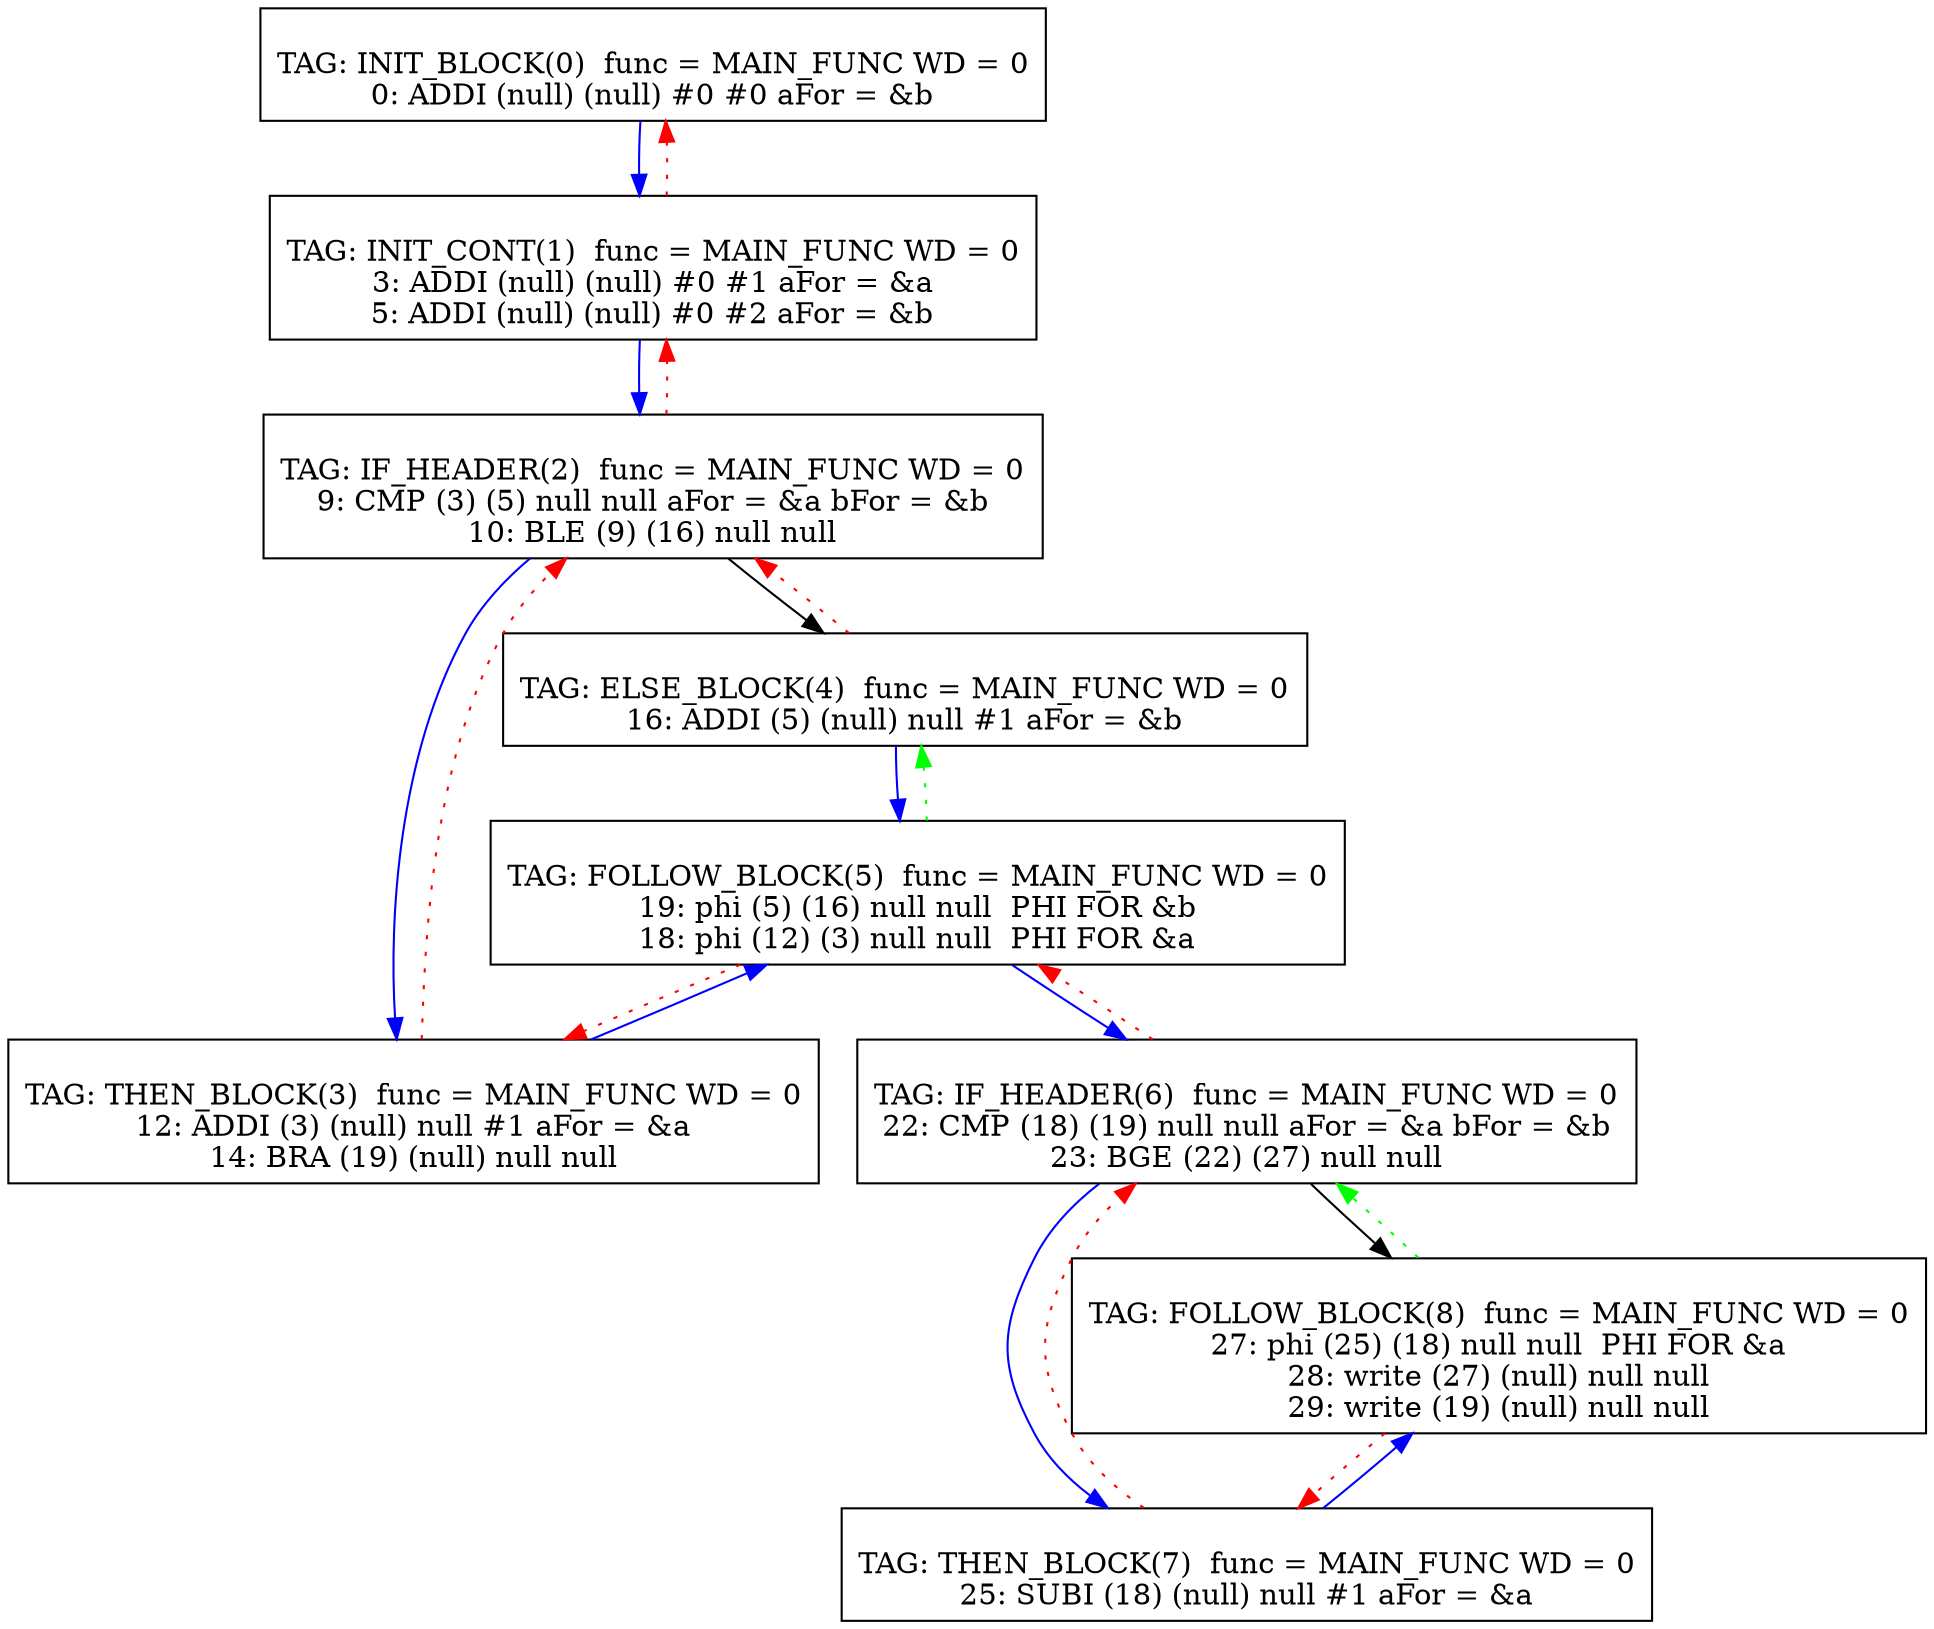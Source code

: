 digraph {
0[label="
TAG: INIT_BLOCK(0)  func = MAIN_FUNC WD = 0
0: ADDI (null) (null) #0 #0 aFor = &b
"];
0[shape=box];
0 -> 1[color=blue]
1[label="
TAG: INIT_CONT(1)  func = MAIN_FUNC WD = 0
3: ADDI (null) (null) #0 #1 aFor = &a
5: ADDI (null) (null) #0 #2 aFor = &b
"];
1[shape=box];
1 -> 2[color=blue]
1 -> 0[color=red][style=dotted]
2[label="
TAG: IF_HEADER(2)  func = MAIN_FUNC WD = 0
9: CMP (3) (5) null null aFor = &a bFor = &b
10: BLE (9) (16) null null
"];
2[shape=box];
2 -> 3[color=blue]
2 -> 4[color=black]
2 -> 1[color=red][style=dotted]
3[label="
TAG: THEN_BLOCK(3)  func = MAIN_FUNC WD = 0
12: ADDI (3) (null) null #1 aFor = &a
14: BRA (19) (null) null null
"];
3[shape=box];
3 -> 5[color=blue]
3 -> 2[color=red][style=dotted]
4[label="
TAG: ELSE_BLOCK(4)  func = MAIN_FUNC WD = 0
16: ADDI (5) (null) null #1 aFor = &b
"];
4[shape=box];
4 -> 5[color=blue]
4 -> 2[color=red][style=dotted]
5[label="
TAG: FOLLOW_BLOCK(5)  func = MAIN_FUNC WD = 0
19: phi (5) (16) null null  PHI FOR &b
18: phi (12) (3) null null  PHI FOR &a
"];
5[shape=box];
5 -> 6[color=blue]
5 -> 3[color=red][style=dotted]
5 -> 4[color=green][style=dotted]
6[label="
TAG: IF_HEADER(6)  func = MAIN_FUNC WD = 0
22: CMP (18) (19) null null aFor = &a bFor = &b
23: BGE (22) (27) null null
"];
6[shape=box];
6 -> 7[color=blue]
6 -> 8[color=black]
6 -> 5[color=red][style=dotted]
7[label="
TAG: THEN_BLOCK(7)  func = MAIN_FUNC WD = 0
25: SUBI (18) (null) null #1 aFor = &a
"];
7[shape=box];
7 -> 8[color=blue]
7 -> 6[color=red][style=dotted]
8[label="
TAG: FOLLOW_BLOCK(8)  func = MAIN_FUNC WD = 0
27: phi (25) (18) null null  PHI FOR &a
28: write (27) (null) null null
29: write (19) (null) null null
"];
8[shape=box];
8 -> 7[color=red][style=dotted]
8 -> 6[color=green][style=dotted]
}